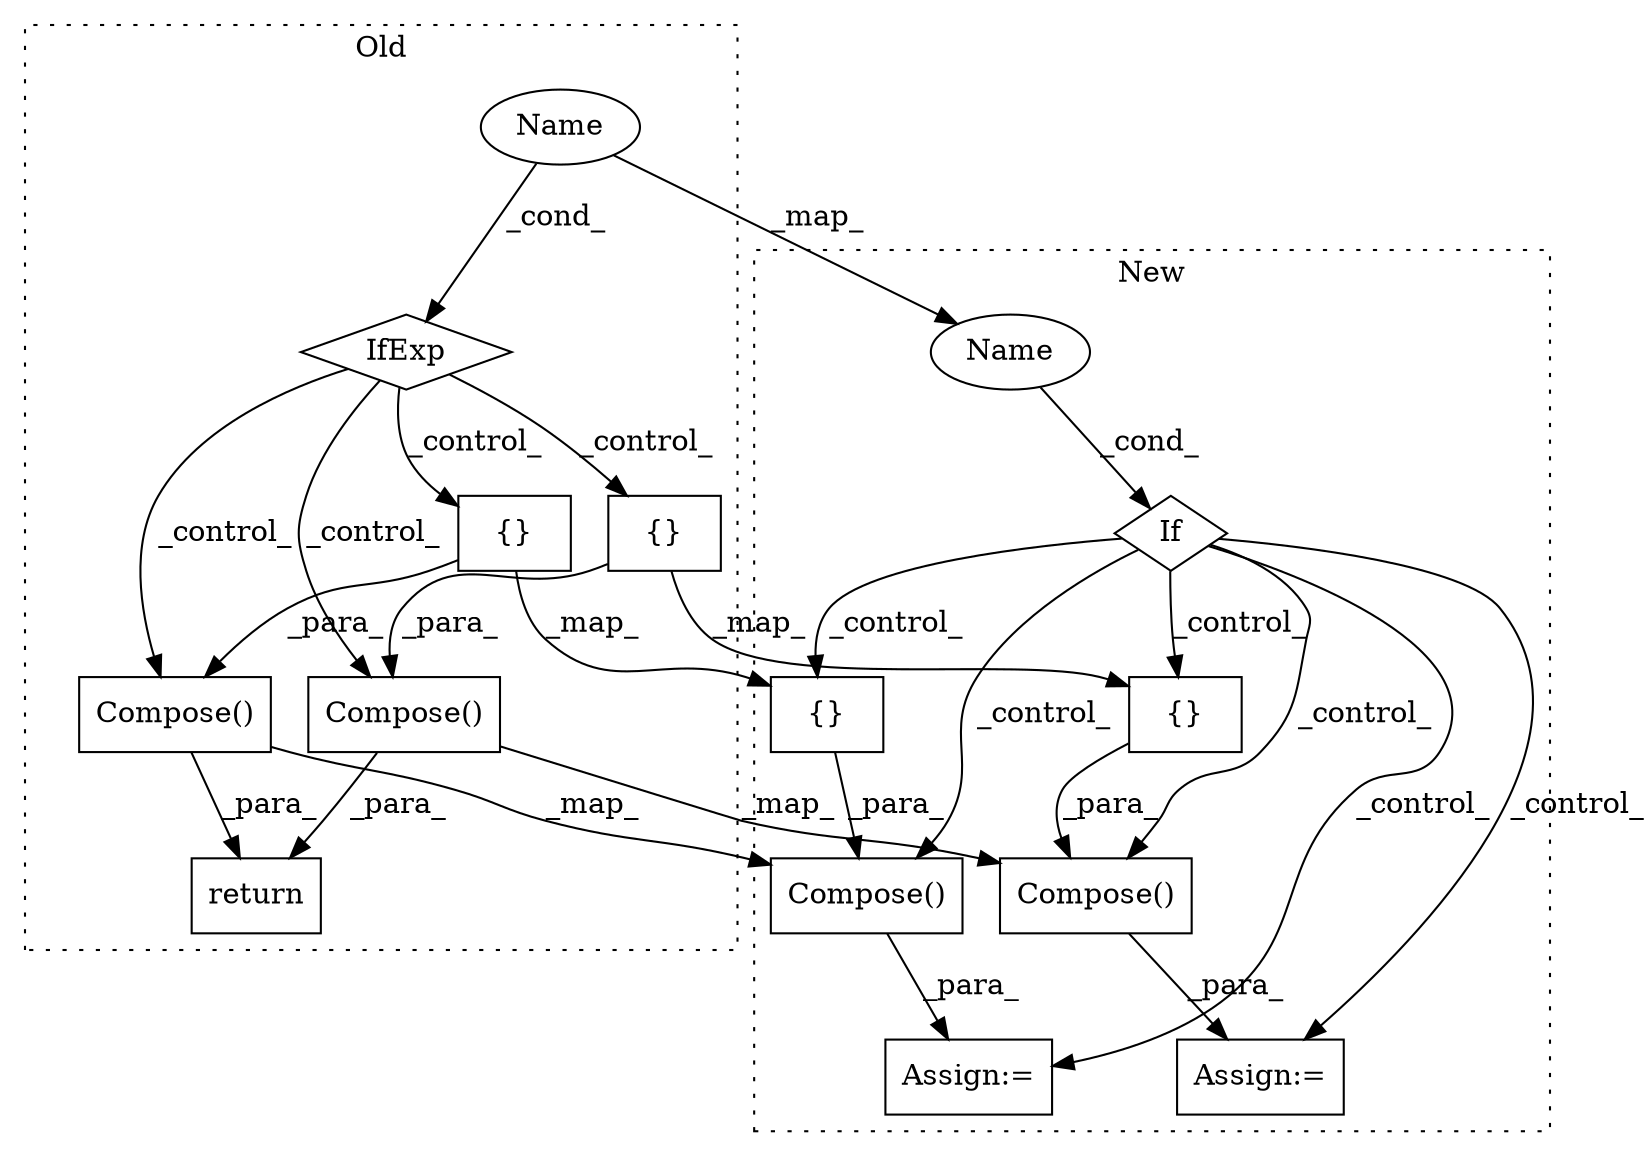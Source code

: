digraph G {
subgraph cluster0 {
1 [label="Compose()" a="75" s="7211,7369" l="39,14" shape="box"];
5 [label="{}" a="59" s="7250,7350" l="22,0" shape="box"];
8 [label="Name" a="87" s="7399" l="14" shape="ellipse"];
10 [label="{}" a="59" s="7453,7478" l="1,0" shape="box"];
12 [label="IfExp" a="51" s="7383,7413" l="16,18" shape="diamond"];
14 [label="Compose()" a="75" s="7431,7479" l="22,1" shape="box"];
15 [label="return" a="93" s="7190" l="7" shape="box"];
label = "Old";
style="dotted";
}
subgraph cluster1 {
2 [label="Compose()" a="75" s="7069,7151" l="22,1" shape="box"];
3 [label="Assign:=" a="68" s="7066" l="3" shape="box"];
4 [label="{}" a="59" s="7091,7150" l="1,0" shape="box"];
6 [label="If" a="96" s="7018" l="3" shape="diamond"];
7 [label="Assign:=" a="68" s="7196" l="3" shape="box"];
9 [label="Name" a="87" s="7021" l="14" shape="ellipse"];
11 [label="{}" a="59" s="7221,7246" l="1,0" shape="box"];
13 [label="Compose()" a="75" s="7199,7247" l="22,1" shape="box"];
label = "New";
style="dotted";
}
1 -> 15 [label="_para_"];
1 -> 2 [label="_map_"];
2 -> 3 [label="_para_"];
4 -> 2 [label="_para_"];
5 -> 1 [label="_para_"];
5 -> 4 [label="_map_"];
6 -> 3 [label="_control_"];
6 -> 11 [label="_control_"];
6 -> 2 [label="_control_"];
6 -> 7 [label="_control_"];
6 -> 4 [label="_control_"];
6 -> 13 [label="_control_"];
8 -> 9 [label="_map_"];
8 -> 12 [label="_cond_"];
9 -> 6 [label="_cond_"];
10 -> 14 [label="_para_"];
10 -> 11 [label="_map_"];
11 -> 13 [label="_para_"];
12 -> 10 [label="_control_"];
12 -> 1 [label="_control_"];
12 -> 14 [label="_control_"];
12 -> 5 [label="_control_"];
13 -> 7 [label="_para_"];
14 -> 15 [label="_para_"];
14 -> 13 [label="_map_"];
}